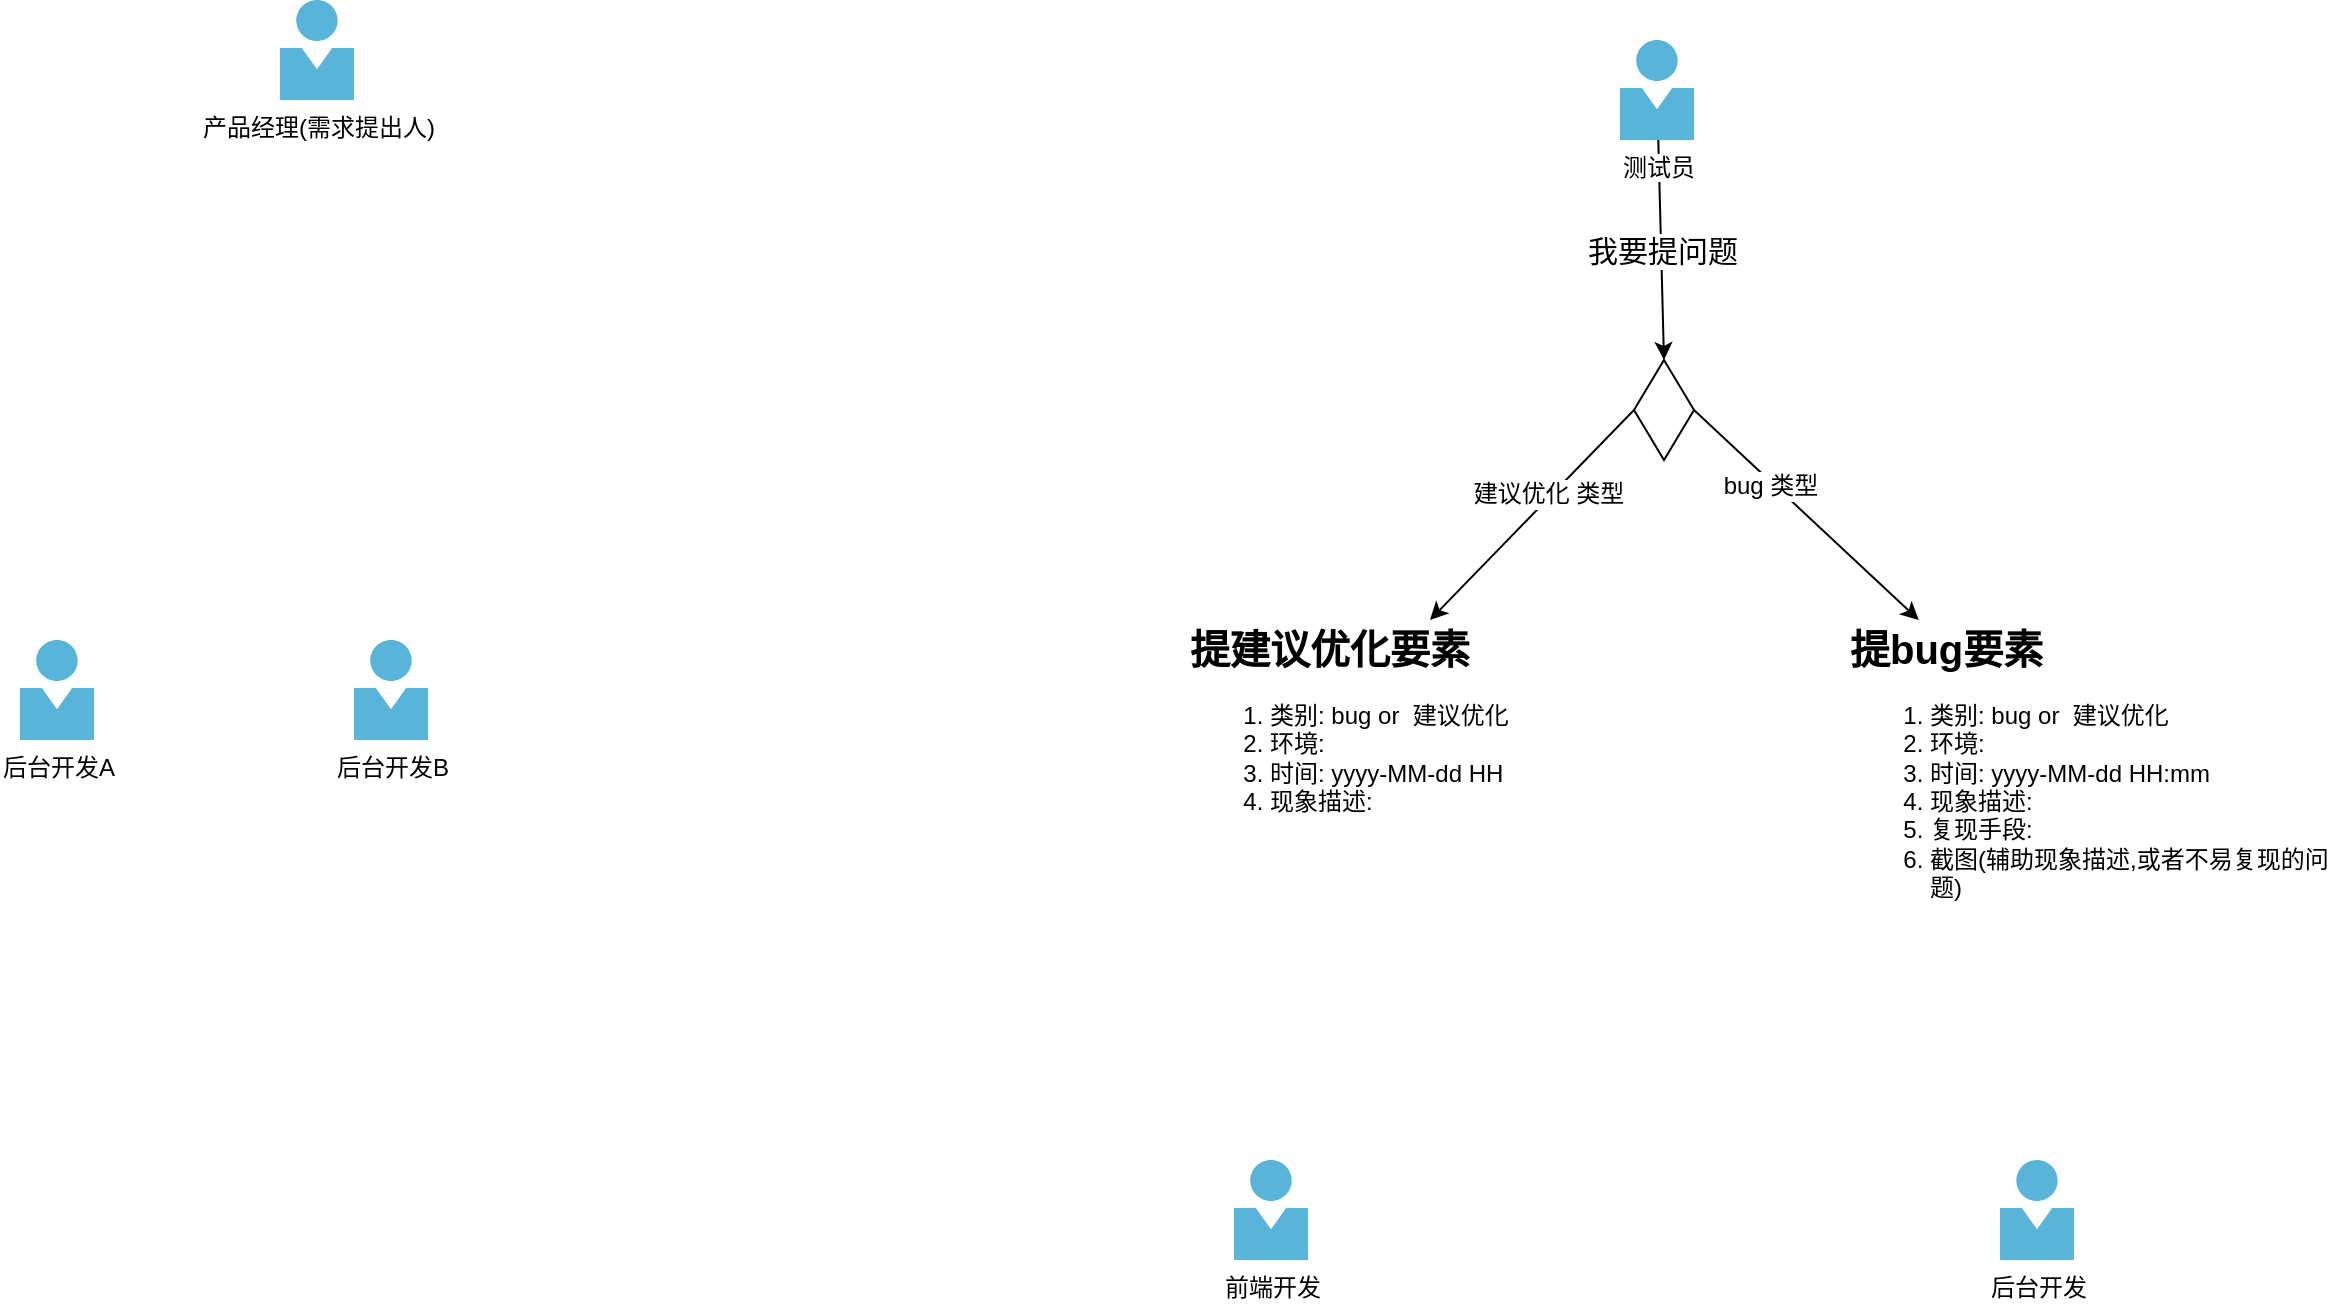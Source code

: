 <mxfile version="12.4.3" type="github" pages="1">
  <diagram id="RzD0Ts5M7BOjjJ8hxcEr" name="第 1 页">
    <mxGraphModel dx="2409" dy="482" grid="1" gridSize="10" guides="1" tooltips="1" connect="1" arrows="1" fold="1" page="1" pageScale="1" pageWidth="1600" pageHeight="900" math="0" shadow="0">
      <root>
        <mxCell id="0"/>
        <mxCell id="1" parent="0"/>
        <mxCell id="8TviweCEKHw1Rt5PnE89-1" value="产品经理(需求提出人)" style="aspect=fixed;html=1;points=[];align=center;image;fontSize=12;image=img/lib/mscae/Person.svg;" vertex="1" parent="1">
          <mxGeometry x="30" y="50" width="37" height="50" as="geometry"/>
        </mxCell>
        <mxCell id="8TviweCEKHw1Rt5PnE89-2" value="后台开发A" style="aspect=fixed;html=1;points=[];align=center;image;fontSize=12;image=img/lib/mscae/Person.svg;" vertex="1" parent="1">
          <mxGeometry x="-100" y="370" width="37" height="50" as="geometry"/>
        </mxCell>
        <mxCell id="8TviweCEKHw1Rt5PnE89-3" value="后台开发" style="aspect=fixed;html=1;points=[];align=center;image;fontSize=12;image=img/lib/mscae/Person.svg;" vertex="1" parent="1">
          <mxGeometry x="890" y="630" width="37" height="50" as="geometry"/>
        </mxCell>
        <mxCell id="8TviweCEKHw1Rt5PnE89-4" value="前端开发" style="aspect=fixed;html=1;points=[];align=center;image;fontSize=12;image=img/lib/mscae/Person.svg;" vertex="1" parent="1">
          <mxGeometry x="507" y="630" width="37" height="50" as="geometry"/>
        </mxCell>
        <mxCell id="8TviweCEKHw1Rt5PnE89-17" value="&lt;font style=&quot;font-size: 15px&quot;&gt;我要提问题&lt;/font&gt;" style="edgeStyle=none;rounded=0;orthogonalLoop=1;jettySize=auto;html=1;entryX=0.5;entryY=0;entryDx=0;entryDy=0;startArrow=none;startFill=0;" edge="1" parent="1" source="8TviweCEKHw1Rt5PnE89-5" target="8TviweCEKHw1Rt5PnE89-16">
          <mxGeometry relative="1" as="geometry"/>
        </mxCell>
        <mxCell id="8TviweCEKHw1Rt5PnE89-5" value="测试员" style="aspect=fixed;html=1;points=[];align=center;image;fontSize=12;image=img/lib/mscae/Person.svg;" vertex="1" parent="1">
          <mxGeometry x="700" y="70" width="37" height="50" as="geometry"/>
        </mxCell>
        <mxCell id="8TviweCEKHw1Rt5PnE89-10" value="后台开发B" style="aspect=fixed;html=1;points=[];align=center;image;fontSize=12;image=img/lib/mscae/Person.svg;" vertex="1" parent="1">
          <mxGeometry x="67" y="370" width="37" height="50" as="geometry"/>
        </mxCell>
        <mxCell id="8TviweCEKHw1Rt5PnE89-15" value="&lt;h1 style=&quot;font-size: 20px&quot;&gt;&lt;font style=&quot;font-size: 20px&quot;&gt;提bug要素&lt;/font&gt;&lt;/h1&gt;&lt;p&gt;&lt;ol&gt;&lt;li&gt;类别: bug or&amp;nbsp; 建议优化&lt;/li&gt;&lt;li&gt;&lt;font style=&quot;font-size: 12px&quot;&gt;环境:&lt;/font&gt;&lt;/li&gt;&lt;li&gt;时间: yyyy-MM-dd HH:mm&lt;/li&gt;&lt;li&gt;&lt;span&gt;现象描述:&lt;/span&gt;&lt;/li&gt;&lt;li&gt;&lt;span&gt;复现手段:&lt;/span&gt;&lt;/li&gt;&lt;li&gt;&lt;span&gt;截图(辅助现象描述,或者不易复现的问题)&lt;/span&gt;&lt;/li&gt;&lt;/ol&gt;&lt;/p&gt;" style="text;html=1;strokeColor=none;fillColor=none;spacing=5;spacingTop=-20;whiteSpace=wrap;overflow=hidden;rounded=0;" vertex="1" parent="1">
          <mxGeometry x="810" y="360" width="250" height="160" as="geometry"/>
        </mxCell>
        <mxCell id="8TviweCEKHw1Rt5PnE89-19" style="edgeStyle=none;rounded=0;orthogonalLoop=1;jettySize=auto;html=1;exitX=1;exitY=0.5;exitDx=0;exitDy=0;startArrow=none;startFill=0;" edge="1" parent="1" source="8TviweCEKHw1Rt5PnE89-16" target="8TviweCEKHw1Rt5PnE89-15">
          <mxGeometry relative="1" as="geometry"/>
        </mxCell>
        <mxCell id="8TviweCEKHw1Rt5PnE89-21" value="bug 类型" style="text;html=1;align=center;verticalAlign=middle;resizable=0;points=[];;labelBackgroundColor=#ffffff;" vertex="1" connectable="0" parent="8TviweCEKHw1Rt5PnE89-19">
          <mxGeometry x="-0.302" y="-2" relative="1" as="geometry">
            <mxPoint as="offset"/>
          </mxGeometry>
        </mxCell>
        <mxCell id="8TviweCEKHw1Rt5PnE89-20" style="edgeStyle=none;rounded=0;orthogonalLoop=1;jettySize=auto;html=1;exitX=0;exitY=0.5;exitDx=0;exitDy=0;entryX=0.5;entryY=0;entryDx=0;entryDy=0;startArrow=none;startFill=0;" edge="1" parent="1" source="8TviweCEKHw1Rt5PnE89-16" target="8TviweCEKHw1Rt5PnE89-18">
          <mxGeometry relative="1" as="geometry"/>
        </mxCell>
        <mxCell id="8TviweCEKHw1Rt5PnE89-22" value="建议优化 类型" style="text;html=1;align=center;verticalAlign=middle;resizable=0;points=[];;labelBackgroundColor=#ffffff;" vertex="1" connectable="0" parent="8TviweCEKHw1Rt5PnE89-20">
          <mxGeometry x="-0.172" y="-2" relative="1" as="geometry">
            <mxPoint as="offset"/>
          </mxGeometry>
        </mxCell>
        <mxCell id="8TviweCEKHw1Rt5PnE89-16" value="" style="rhombus;whiteSpace=wrap;html=1;" vertex="1" parent="1">
          <mxGeometry x="707" y="230" width="30" height="50" as="geometry"/>
        </mxCell>
        <mxCell id="8TviweCEKHw1Rt5PnE89-18" value="&lt;h1 style=&quot;font-size: 20px&quot;&gt;&lt;font style=&quot;font-size: 20px&quot;&gt;提建议优化要素&lt;/font&gt;&lt;/h1&gt;&lt;p&gt;&lt;ol&gt;&lt;li&gt;类别: bug or&amp;nbsp; 建议优化&lt;/li&gt;&lt;li&gt;&lt;font style=&quot;font-size: 12px&quot;&gt;环境:&lt;/font&gt;&lt;/li&gt;&lt;li&gt;时间: yyyy-MM-dd HH&lt;/li&gt;&lt;li&gt;&lt;span&gt;现象描述:&lt;/span&gt;&lt;/li&gt;&lt;/ol&gt;&lt;/p&gt;" style="text;html=1;strokeColor=none;fillColor=none;spacing=5;spacingTop=-20;whiteSpace=wrap;overflow=hidden;rounded=0;" vertex="1" parent="1">
          <mxGeometry x="480" y="360" width="250" height="160" as="geometry"/>
        </mxCell>
      </root>
    </mxGraphModel>
  </diagram>
</mxfile>
